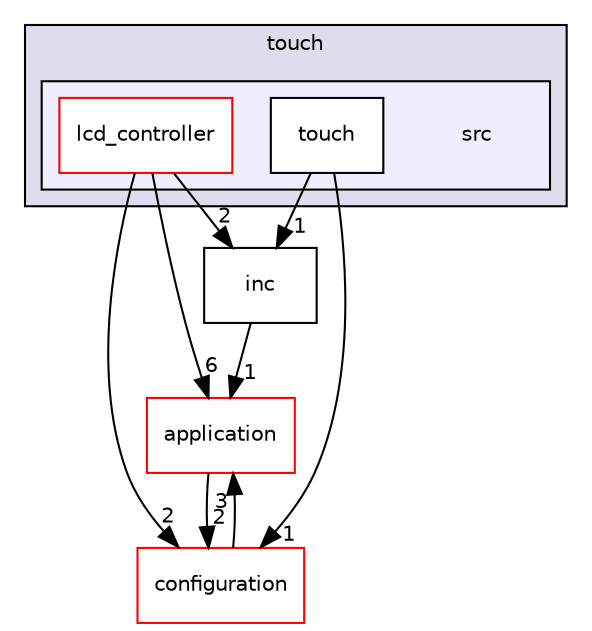 digraph "src" {
  compound=true
  node [ fontsize="10", fontname="Helvetica"];
  edge [ labelfontsize="10", labelfontname="Helvetica"];
  subgraph clusterdir_29efcadf7421f856f81a59b8fd1555fa {
    graph [ bgcolor="#ddddee", pencolor="black", label="touch" fontname="Helvetica", fontsize="10", URL="dir_29efcadf7421f856f81a59b8fd1555fa.html"]
  subgraph clusterdir_e5d818fbce5dc2fafe687888bd09364b {
    graph [ bgcolor="#eeeeff", pencolor="black", label="" URL="dir_e5d818fbce5dc2fafe687888bd09364b.html"];
    dir_e5d818fbce5dc2fafe687888bd09364b [shape=plaintext label="src"];
    dir_a1cfb288622aad5c54f77d38e4ab92db [shape=box label="lcd_controller" color="red" fillcolor="white" style="filled" URL="dir_a1cfb288622aad5c54f77d38e4ab92db.html"];
    dir_a92fe1476b4e8086860c51b0c7cfcfeb [shape=box label="touch" color="black" fillcolor="white" style="filled" URL="dir_a92fe1476b4e8086860c51b0c7cfcfeb.html"];
  }
  }
  dir_eda2a6d705da8f3400ffe9a7dcb90b30 [shape=box label="application" fillcolor="white" style="filled" color="red" URL="dir_eda2a6d705da8f3400ffe9a7dcb90b30.html"];
  dir_95f7b9d4854ca187ae337d299db232bb [shape=box label="configuration" fillcolor="white" style="filled" color="red" URL="dir_95f7b9d4854ca187ae337d299db232bb.html"];
  dir_d558b02c2f9429dbce7ed4cfff1da93b [shape=box label="inc" URL="dir_d558b02c2f9429dbce7ed4cfff1da93b.html"];
  dir_eda2a6d705da8f3400ffe9a7dcb90b30->dir_95f7b9d4854ca187ae337d299db232bb [headlabel="2", labeldistance=1.5 headhref="dir_000002_000009.html"];
  dir_95f7b9d4854ca187ae337d299db232bb->dir_eda2a6d705da8f3400ffe9a7dcb90b30 [headlabel="3", labeldistance=1.5 headhref="dir_000009_000002.html"];
  dir_a1cfb288622aad5c54f77d38e4ab92db->dir_eda2a6d705da8f3400ffe9a7dcb90b30 [headlabel="6", labeldistance=1.5 headhref="dir_000038_000002.html"];
  dir_a1cfb288622aad5c54f77d38e4ab92db->dir_95f7b9d4854ca187ae337d299db232bb [headlabel="2", labeldistance=1.5 headhref="dir_000038_000009.html"];
  dir_a1cfb288622aad5c54f77d38e4ab92db->dir_d558b02c2f9429dbce7ed4cfff1da93b [headlabel="2", labeldistance=1.5 headhref="dir_000038_000036.html"];
  dir_a92fe1476b4e8086860c51b0c7cfcfeb->dir_95f7b9d4854ca187ae337d299db232bb [headlabel="1", labeldistance=1.5 headhref="dir_000113_000009.html"];
  dir_a92fe1476b4e8086860c51b0c7cfcfeb->dir_d558b02c2f9429dbce7ed4cfff1da93b [headlabel="1", labeldistance=1.5 headhref="dir_000113_000036.html"];
  dir_d558b02c2f9429dbce7ed4cfff1da93b->dir_eda2a6d705da8f3400ffe9a7dcb90b30 [headlabel="1", labeldistance=1.5 headhref="dir_000036_000002.html"];
}
